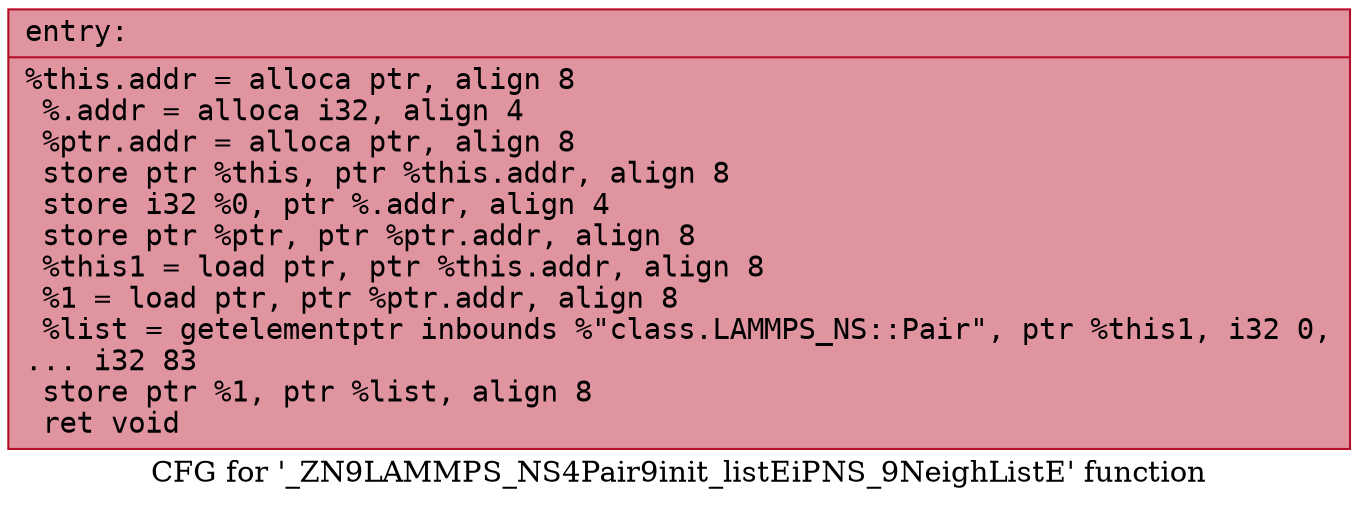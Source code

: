 digraph "CFG for '_ZN9LAMMPS_NS4Pair9init_listEiPNS_9NeighListE' function" {
	label="CFG for '_ZN9LAMMPS_NS4Pair9init_listEiPNS_9NeighListE' function";

	Node0x55f57320cac0 [shape=record,color="#b70d28ff", style=filled, fillcolor="#b70d2870" fontname="Courier",label="{entry:\l|  %this.addr = alloca ptr, align 8\l  %.addr = alloca i32, align 4\l  %ptr.addr = alloca ptr, align 8\l  store ptr %this, ptr %this.addr, align 8\l  store i32 %0, ptr %.addr, align 4\l  store ptr %ptr, ptr %ptr.addr, align 8\l  %this1 = load ptr, ptr %this.addr, align 8\l  %1 = load ptr, ptr %ptr.addr, align 8\l  %list = getelementptr inbounds %\"class.LAMMPS_NS::Pair\", ptr %this1, i32 0,\l... i32 83\l  store ptr %1, ptr %list, align 8\l  ret void\l}"];
}
